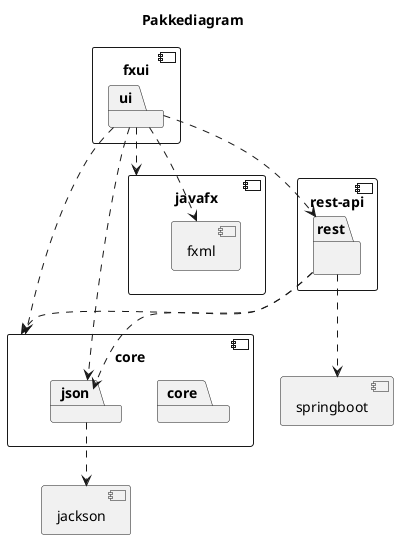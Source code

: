 @startuml diagram

allow_mixing

title Pakkediagram


component core{
  package core
  package json
}

component fxui{
  package ui
}

component javafx{
  component fxml{
  
  }
}

component jackson{

}
component springboot{

}
component rest-api{
  package rest{
  
  }
}

rest ..> springboot
rest ..> json
rest ..> core
ui ..> rest
json ..> jackson
ui ..> javafx
ui ..> fxml
ui ..> core
ui ..> json

@enduml